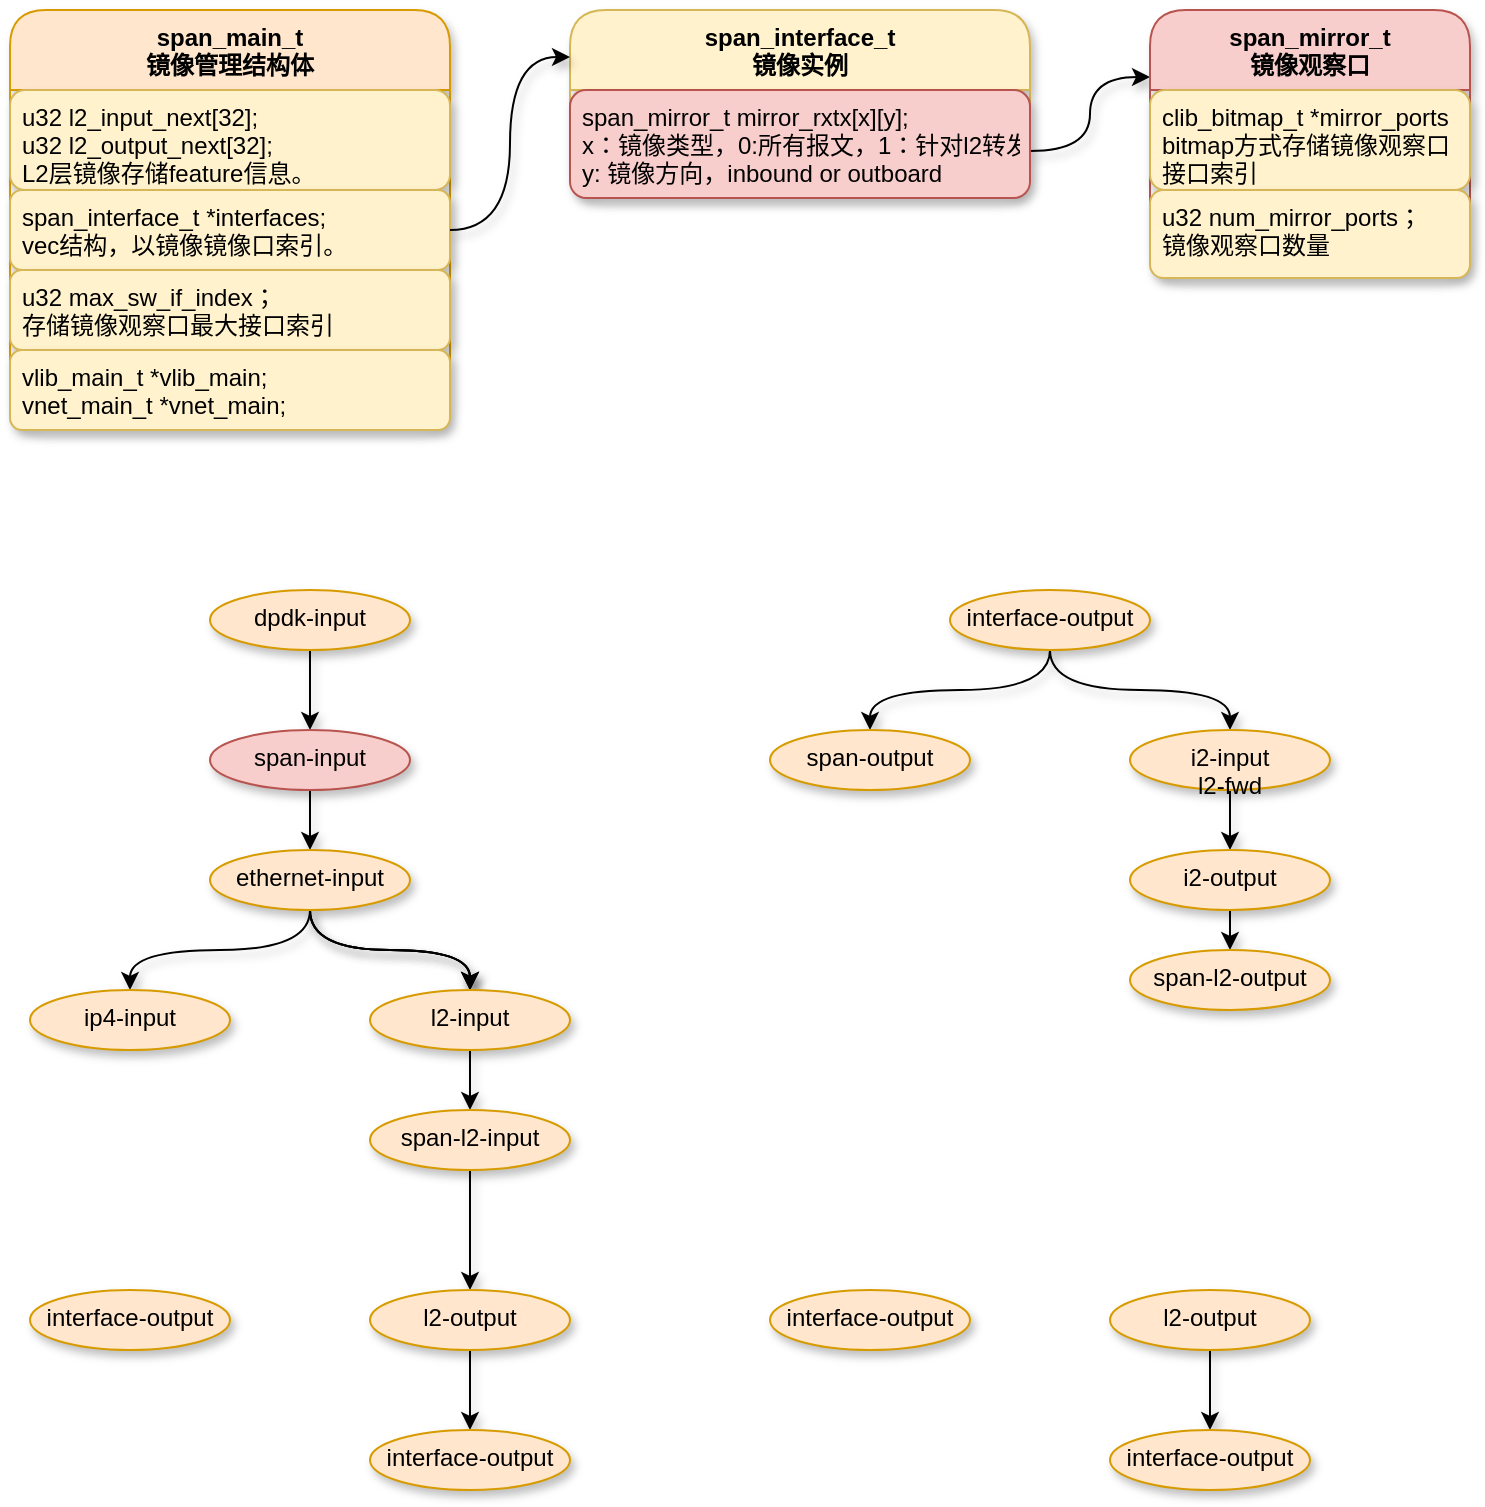 <mxfile version="14.7.7" type="github">
  <diagram id="ntxCtAjPnNQsugVhFeW-" name="Page-1">
    <mxGraphModel dx="782" dy="437" grid="1" gridSize="10" guides="1" tooltips="1" connect="1" arrows="1" fold="1" page="1" pageScale="1" pageWidth="827" pageHeight="1169" math="0" shadow="0">
      <root>
        <mxCell id="0" />
        <mxCell id="1" parent="0" />
        <mxCell id="VfCFXuvqAlAXGb72iytf-1" value="span_main_t&#xa;镜像管理结构体" style="swimlane;fontStyle=1;align=center;verticalAlign=top;childLayout=stackLayout;horizontal=1;startSize=40;horizontalStack=0;resizeParent=1;resizeParentMax=0;resizeLast=0;collapsible=1;marginBottom=0;fillColor=#ffe6cc;strokeColor=#d79b00;shadow=1;rounded=1;" vertex="1" parent="1">
          <mxGeometry x="50" y="100" width="220" height="210" as="geometry" />
        </mxCell>
        <mxCell id="VfCFXuvqAlAXGb72iytf-2" value="u32 l2_input_next[32];&#xa;u32 l2_output_next[32];&#xa;L2层镜像存储feature信息。" style="text;strokeColor=#d6b656;fillColor=#fff2cc;align=left;verticalAlign=top;spacingLeft=4;spacingRight=4;overflow=hidden;rotatable=0;points=[[0,0.5],[1,0.5]];portConstraint=eastwest;shadow=1;rounded=1;" vertex="1" parent="VfCFXuvqAlAXGb72iytf-1">
          <mxGeometry y="40" width="220" height="50" as="geometry" />
        </mxCell>
        <mxCell id="VfCFXuvqAlAXGb72iytf-4" value="span_interface_t *interfaces;&#xa;vec结构，以镜像镜像口索引。" style="text;strokeColor=#d6b656;fillColor=#fff2cc;align=left;verticalAlign=top;spacingLeft=4;spacingRight=4;overflow=hidden;rotatable=0;points=[[0,0.5],[1,0.5]];portConstraint=eastwest;shadow=1;rounded=1;" vertex="1" parent="VfCFXuvqAlAXGb72iytf-1">
          <mxGeometry y="90" width="220" height="40" as="geometry" />
        </mxCell>
        <mxCell id="VfCFXuvqAlAXGb72iytf-5" value="u32 max_sw_if_index；&#xa;存储镜像观察口最大接口索引" style="text;fillColor=#fff2cc;align=left;verticalAlign=top;spacingLeft=4;spacingRight=4;overflow=hidden;rotatable=0;points=[[0,0.5],[1,0.5]];portConstraint=eastwest;strokeColor=#d6b656;shadow=1;rounded=1;" vertex="1" parent="VfCFXuvqAlAXGb72iytf-1">
          <mxGeometry y="130" width="220" height="40" as="geometry" />
        </mxCell>
        <mxCell id="VfCFXuvqAlAXGb72iytf-6" value="vlib_main_t *vlib_main;&#xa;vnet_main_t *vnet_main;" style="text;fillColor=#fff2cc;align=left;verticalAlign=top;spacingLeft=4;spacingRight=4;overflow=hidden;rotatable=0;points=[[0,0.5],[1,0.5]];portConstraint=eastwest;strokeColor=#d6b656;shadow=1;rounded=1;" vertex="1" parent="VfCFXuvqAlAXGb72iytf-1">
          <mxGeometry y="170" width="220" height="40" as="geometry" />
        </mxCell>
        <mxCell id="VfCFXuvqAlAXGb72iytf-17" style="edgeStyle=orthogonalEdgeStyle;orthogonalLoop=1;jettySize=auto;html=1;exitX=1;exitY=0.75;exitDx=0;exitDy=0;entryX=0;entryY=0.25;entryDx=0;entryDy=0;shadow=1;curved=1;" edge="1" parent="1" source="VfCFXuvqAlAXGb72iytf-8" target="VfCFXuvqAlAXGb72iytf-12">
          <mxGeometry relative="1" as="geometry" />
        </mxCell>
        <mxCell id="VfCFXuvqAlAXGb72iytf-8" value="span_interface_t&#xa;镜像实例" style="swimlane;fontStyle=1;align=center;verticalAlign=top;childLayout=stackLayout;horizontal=1;startSize=40;horizontalStack=0;resizeParent=1;resizeParentMax=0;resizeLast=0;collapsible=1;marginBottom=0;strokeColor=#d6b656;fillColor=#fff2cc;shadow=1;rounded=1;" vertex="1" parent="1">
          <mxGeometry x="330" y="100" width="230" height="94" as="geometry" />
        </mxCell>
        <mxCell id="VfCFXuvqAlAXGb72iytf-9" value="span_mirror_t mirror_rxtx[x][y];&#xa;x：镜像类型，0:所有报文，1：针对l2转发&#xa;y: 镜像方向，inbound or outboard" style="text;strokeColor=#b85450;fillColor=#f8cecc;align=left;verticalAlign=top;spacingLeft=4;spacingRight=4;overflow=hidden;rotatable=0;points=[[0,0.5],[1,0.5]];portConstraint=eastwest;shadow=1;rounded=1;" vertex="1" parent="VfCFXuvqAlAXGb72iytf-8">
          <mxGeometry y="40" width="230" height="54" as="geometry" />
        </mxCell>
        <mxCell id="VfCFXuvqAlAXGb72iytf-12" value="span_mirror_t&#xa;镜像观察口" style="swimlane;fontStyle=1;align=center;verticalAlign=top;childLayout=stackLayout;horizontal=1;startSize=40;horizontalStack=0;resizeParent=1;resizeParentMax=0;resizeLast=0;collapsible=1;marginBottom=0;strokeColor=#b85450;fillColor=#f8cecc;shadow=1;rounded=1;" vertex="1" parent="1">
          <mxGeometry x="620" y="100" width="160" height="134" as="geometry" />
        </mxCell>
        <mxCell id="VfCFXuvqAlAXGb72iytf-13" value="clib_bitmap_t *mirror_ports&#xa;bitmap方式存储镜像观察口&#xa;接口索引" style="text;strokeColor=#d6b656;fillColor=#fff2cc;align=left;verticalAlign=top;spacingLeft=4;spacingRight=4;overflow=hidden;rotatable=0;points=[[0,0.5],[1,0.5]];portConstraint=eastwest;shadow=1;rounded=1;" vertex="1" parent="VfCFXuvqAlAXGb72iytf-12">
          <mxGeometry y="40" width="160" height="50" as="geometry" />
        </mxCell>
        <mxCell id="VfCFXuvqAlAXGb72iytf-15" value="u32 num_mirror_ports；&#xa;镜像观察口数量" style="text;fillColor=#fff2cc;align=left;verticalAlign=top;spacingLeft=4;spacingRight=4;overflow=hidden;rotatable=0;points=[[0,0.5],[1,0.5]];portConstraint=eastwest;strokeColor=#d6b656;shadow=1;rounded=1;" vertex="1" parent="VfCFXuvqAlAXGb72iytf-12">
          <mxGeometry y="90" width="160" height="44" as="geometry" />
        </mxCell>
        <mxCell id="VfCFXuvqAlAXGb72iytf-16" style="edgeStyle=orthogonalEdgeStyle;orthogonalLoop=1;jettySize=auto;html=1;exitX=1;exitY=0.5;exitDx=0;exitDy=0;entryX=0;entryY=0.25;entryDx=0;entryDy=0;shadow=1;curved=1;" edge="1" parent="1" source="VfCFXuvqAlAXGb72iytf-4" target="VfCFXuvqAlAXGb72iytf-8">
          <mxGeometry relative="1" as="geometry" />
        </mxCell>
        <mxCell id="VfCFXuvqAlAXGb72iytf-20" value="" style="edgeStyle=orthogonalEdgeStyle;curved=1;rounded=0;orthogonalLoop=1;jettySize=auto;html=1;shadow=1;startSize=40;" edge="1" parent="1" source="VfCFXuvqAlAXGb72iytf-18" target="VfCFXuvqAlAXGb72iytf-19">
          <mxGeometry relative="1" as="geometry" />
        </mxCell>
        <mxCell id="VfCFXuvqAlAXGb72iytf-18" value="dpdk-input" style="ellipse;whiteSpace=wrap;html=1;rounded=1;shadow=1;startSize=40;strokeColor=#d79b00;fillColor=#ffe6cc;verticalAlign=top;" vertex="1" parent="1">
          <mxGeometry x="150" y="390" width="100" height="30" as="geometry" />
        </mxCell>
        <mxCell id="VfCFXuvqAlAXGb72iytf-22" value="" style="edgeStyle=orthogonalEdgeStyle;curved=1;rounded=0;orthogonalLoop=1;jettySize=auto;html=1;shadow=1;startSize=40;" edge="1" parent="1" source="VfCFXuvqAlAXGb72iytf-19" target="VfCFXuvqAlAXGb72iytf-21">
          <mxGeometry relative="1" as="geometry" />
        </mxCell>
        <mxCell id="VfCFXuvqAlAXGb72iytf-19" value="span-input" style="ellipse;whiteSpace=wrap;html=1;rounded=1;shadow=1;startSize=40;strokeColor=#b85450;fillColor=#f8cecc;verticalAlign=top;" vertex="1" parent="1">
          <mxGeometry x="150" y="460" width="100" height="30" as="geometry" />
        </mxCell>
        <mxCell id="VfCFXuvqAlAXGb72iytf-24" value="" style="edgeStyle=orthogonalEdgeStyle;curved=1;rounded=0;orthogonalLoop=1;jettySize=auto;html=1;shadow=1;startSize=40;" edge="1" parent="1" source="VfCFXuvqAlAXGb72iytf-21" target="VfCFXuvqAlAXGb72iytf-23">
          <mxGeometry relative="1" as="geometry" />
        </mxCell>
        <mxCell id="VfCFXuvqAlAXGb72iytf-25" value="" style="edgeStyle=orthogonalEdgeStyle;curved=1;rounded=0;orthogonalLoop=1;jettySize=auto;html=1;shadow=1;startSize=40;" edge="1" parent="1" source="VfCFXuvqAlAXGb72iytf-21" target="VfCFXuvqAlAXGb72iytf-23">
          <mxGeometry relative="1" as="geometry" />
        </mxCell>
        <mxCell id="VfCFXuvqAlAXGb72iytf-26" value="" style="edgeStyle=orthogonalEdgeStyle;curved=1;rounded=0;orthogonalLoop=1;jettySize=auto;html=1;shadow=1;startSize=40;" edge="1" parent="1" source="VfCFXuvqAlAXGb72iytf-21" target="VfCFXuvqAlAXGb72iytf-23">
          <mxGeometry relative="1" as="geometry" />
        </mxCell>
        <mxCell id="VfCFXuvqAlAXGb72iytf-28" value="" style="edgeStyle=orthogonalEdgeStyle;curved=1;rounded=0;orthogonalLoop=1;jettySize=auto;html=1;shadow=1;startSize=40;" edge="1" parent="1" source="VfCFXuvqAlAXGb72iytf-21" target="VfCFXuvqAlAXGb72iytf-27">
          <mxGeometry relative="1" as="geometry" />
        </mxCell>
        <mxCell id="VfCFXuvqAlAXGb72iytf-21" value="ethernet-input" style="ellipse;whiteSpace=wrap;html=1;rounded=1;shadow=1;startSize=40;strokeColor=#d79b00;fillColor=#ffe6cc;verticalAlign=top;" vertex="1" parent="1">
          <mxGeometry x="150" y="520" width="100" height="30" as="geometry" />
        </mxCell>
        <mxCell id="VfCFXuvqAlAXGb72iytf-30" value="" style="edgeStyle=orthogonalEdgeStyle;curved=1;rounded=0;orthogonalLoop=1;jettySize=auto;html=1;shadow=1;startSize=40;" edge="1" parent="1" source="VfCFXuvqAlAXGb72iytf-23" target="VfCFXuvqAlAXGb72iytf-29">
          <mxGeometry relative="1" as="geometry" />
        </mxCell>
        <mxCell id="VfCFXuvqAlAXGb72iytf-23" value="l2-input" style="ellipse;whiteSpace=wrap;html=1;rounded=1;shadow=1;startSize=40;strokeColor=#d79b00;fillColor=#ffe6cc;verticalAlign=top;" vertex="1" parent="1">
          <mxGeometry x="230" y="590" width="100" height="30" as="geometry" />
        </mxCell>
        <mxCell id="VfCFXuvqAlAXGb72iytf-27" value="ip4-input" style="ellipse;whiteSpace=wrap;html=1;rounded=1;shadow=1;startSize=40;strokeColor=#d79b00;fillColor=#ffe6cc;verticalAlign=top;" vertex="1" parent="1">
          <mxGeometry x="60" y="590" width="100" height="30" as="geometry" />
        </mxCell>
        <mxCell id="VfCFXuvqAlAXGb72iytf-34" value="" style="edgeStyle=orthogonalEdgeStyle;curved=1;rounded=0;orthogonalLoop=1;jettySize=auto;html=1;shadow=1;startSize=40;" edge="1" parent="1" source="VfCFXuvqAlAXGb72iytf-29" target="VfCFXuvqAlAXGb72iytf-33">
          <mxGeometry relative="1" as="geometry" />
        </mxCell>
        <mxCell id="VfCFXuvqAlAXGb72iytf-29" value="span-l2-input" style="ellipse;whiteSpace=wrap;html=1;rounded=1;shadow=1;startSize=40;strokeColor=#d79b00;fillColor=#ffe6cc;verticalAlign=top;" vertex="1" parent="1">
          <mxGeometry x="230" y="650" width="100" height="30" as="geometry" />
        </mxCell>
        <mxCell id="VfCFXuvqAlAXGb72iytf-31" value="interface-output" style="ellipse;whiteSpace=wrap;html=1;rounded=1;shadow=1;startSize=40;strokeColor=#d79b00;fillColor=#ffe6cc;verticalAlign=top;" vertex="1" parent="1">
          <mxGeometry x="60" y="740" width="100" height="30" as="geometry" />
        </mxCell>
        <mxCell id="VfCFXuvqAlAXGb72iytf-36" value="" style="edgeStyle=orthogonalEdgeStyle;curved=1;rounded=0;orthogonalLoop=1;jettySize=auto;html=1;shadow=1;startSize=40;" edge="1" parent="1" source="VfCFXuvqAlAXGb72iytf-33" target="VfCFXuvqAlAXGb72iytf-35">
          <mxGeometry relative="1" as="geometry" />
        </mxCell>
        <mxCell id="VfCFXuvqAlAXGb72iytf-33" value="l2-output" style="ellipse;whiteSpace=wrap;html=1;rounded=1;shadow=1;startSize=40;strokeColor=#d79b00;fillColor=#ffe6cc;verticalAlign=top;" vertex="1" parent="1">
          <mxGeometry x="230" y="740" width="100" height="30" as="geometry" />
        </mxCell>
        <mxCell id="VfCFXuvqAlAXGb72iytf-35" value="interface-output" style="ellipse;whiteSpace=wrap;html=1;rounded=1;shadow=1;startSize=40;strokeColor=#d79b00;fillColor=#ffe6cc;verticalAlign=top;" vertex="1" parent="1">
          <mxGeometry x="230" y="810" width="100" height="30" as="geometry" />
        </mxCell>
        <mxCell id="VfCFXuvqAlAXGb72iytf-39" value="" style="edgeStyle=orthogonalEdgeStyle;curved=1;rounded=0;orthogonalLoop=1;jettySize=auto;html=1;shadow=1;startSize=40;" edge="1" parent="1" source="VfCFXuvqAlAXGb72iytf-37" target="VfCFXuvqAlAXGb72iytf-38">
          <mxGeometry relative="1" as="geometry" />
        </mxCell>
        <mxCell id="VfCFXuvqAlAXGb72iytf-41" value="" style="edgeStyle=orthogonalEdgeStyle;curved=1;rounded=0;orthogonalLoop=1;jettySize=auto;html=1;shadow=1;startSize=40;" edge="1" parent="1" source="VfCFXuvqAlAXGb72iytf-37" target="VfCFXuvqAlAXGb72iytf-40">
          <mxGeometry relative="1" as="geometry" />
        </mxCell>
        <mxCell id="VfCFXuvqAlAXGb72iytf-37" value="interface-output" style="ellipse;whiteSpace=wrap;html=1;rounded=1;shadow=1;startSize=40;strokeColor=#d79b00;fillColor=#ffe6cc;verticalAlign=top;" vertex="1" parent="1">
          <mxGeometry x="520" y="390" width="100" height="30" as="geometry" />
        </mxCell>
        <mxCell id="VfCFXuvqAlAXGb72iytf-38" value="span-output" style="ellipse;whiteSpace=wrap;html=1;rounded=1;shadow=1;startSize=40;strokeColor=#d79b00;fillColor=#ffe6cc;verticalAlign=top;" vertex="1" parent="1">
          <mxGeometry x="430" y="460" width="100" height="30" as="geometry" />
        </mxCell>
        <mxCell id="VfCFXuvqAlAXGb72iytf-43" value="" style="edgeStyle=orthogonalEdgeStyle;curved=1;rounded=0;orthogonalLoop=1;jettySize=auto;html=1;shadow=1;startSize=40;" edge="1" parent="1" source="VfCFXuvqAlAXGb72iytf-40" target="VfCFXuvqAlAXGb72iytf-42">
          <mxGeometry relative="1" as="geometry" />
        </mxCell>
        <mxCell id="VfCFXuvqAlAXGb72iytf-40" value="i2-input&lt;br&gt;l2-fwd" style="ellipse;whiteSpace=wrap;html=1;rounded=1;shadow=1;startSize=40;strokeColor=#d79b00;fillColor=#ffe6cc;verticalAlign=top;" vertex="1" parent="1">
          <mxGeometry x="610" y="460" width="100" height="30" as="geometry" />
        </mxCell>
        <mxCell id="VfCFXuvqAlAXGb72iytf-45" value="" style="edgeStyle=orthogonalEdgeStyle;curved=1;rounded=0;orthogonalLoop=1;jettySize=auto;html=1;shadow=1;startSize=40;" edge="1" parent="1" source="VfCFXuvqAlAXGb72iytf-42" target="VfCFXuvqAlAXGb72iytf-44">
          <mxGeometry relative="1" as="geometry" />
        </mxCell>
        <mxCell id="VfCFXuvqAlAXGb72iytf-42" value="i2-output" style="ellipse;whiteSpace=wrap;html=1;rounded=1;shadow=1;startSize=40;strokeColor=#d79b00;fillColor=#ffe6cc;verticalAlign=top;" vertex="1" parent="1">
          <mxGeometry x="610" y="520" width="100" height="30" as="geometry" />
        </mxCell>
        <mxCell id="VfCFXuvqAlAXGb72iytf-44" value="span-l2-output" style="ellipse;whiteSpace=wrap;html=1;rounded=1;shadow=1;startSize=40;strokeColor=#d79b00;fillColor=#ffe6cc;verticalAlign=top;" vertex="1" parent="1">
          <mxGeometry x="610" y="570" width="100" height="30" as="geometry" />
        </mxCell>
        <mxCell id="VfCFXuvqAlAXGb72iytf-46" value="interface-output" style="ellipse;whiteSpace=wrap;html=1;rounded=1;shadow=1;startSize=40;strokeColor=#d79b00;fillColor=#ffe6cc;verticalAlign=top;" vertex="1" parent="1">
          <mxGeometry x="430" y="740" width="100" height="30" as="geometry" />
        </mxCell>
        <mxCell id="VfCFXuvqAlAXGb72iytf-47" value="" style="edgeStyle=orthogonalEdgeStyle;curved=1;rounded=0;orthogonalLoop=1;jettySize=auto;html=1;shadow=1;startSize=40;" edge="1" source="VfCFXuvqAlAXGb72iytf-48" target="VfCFXuvqAlAXGb72iytf-49" parent="1">
          <mxGeometry relative="1" as="geometry" />
        </mxCell>
        <mxCell id="VfCFXuvqAlAXGb72iytf-48" value="l2-output" style="ellipse;whiteSpace=wrap;html=1;rounded=1;shadow=1;startSize=40;strokeColor=#d79b00;fillColor=#ffe6cc;verticalAlign=top;" vertex="1" parent="1">
          <mxGeometry x="600" y="740" width="100" height="30" as="geometry" />
        </mxCell>
        <mxCell id="VfCFXuvqAlAXGb72iytf-49" value="interface-output" style="ellipse;whiteSpace=wrap;html=1;rounded=1;shadow=1;startSize=40;strokeColor=#d79b00;fillColor=#ffe6cc;verticalAlign=top;" vertex="1" parent="1">
          <mxGeometry x="600" y="810" width="100" height="30" as="geometry" />
        </mxCell>
      </root>
    </mxGraphModel>
  </diagram>
</mxfile>
